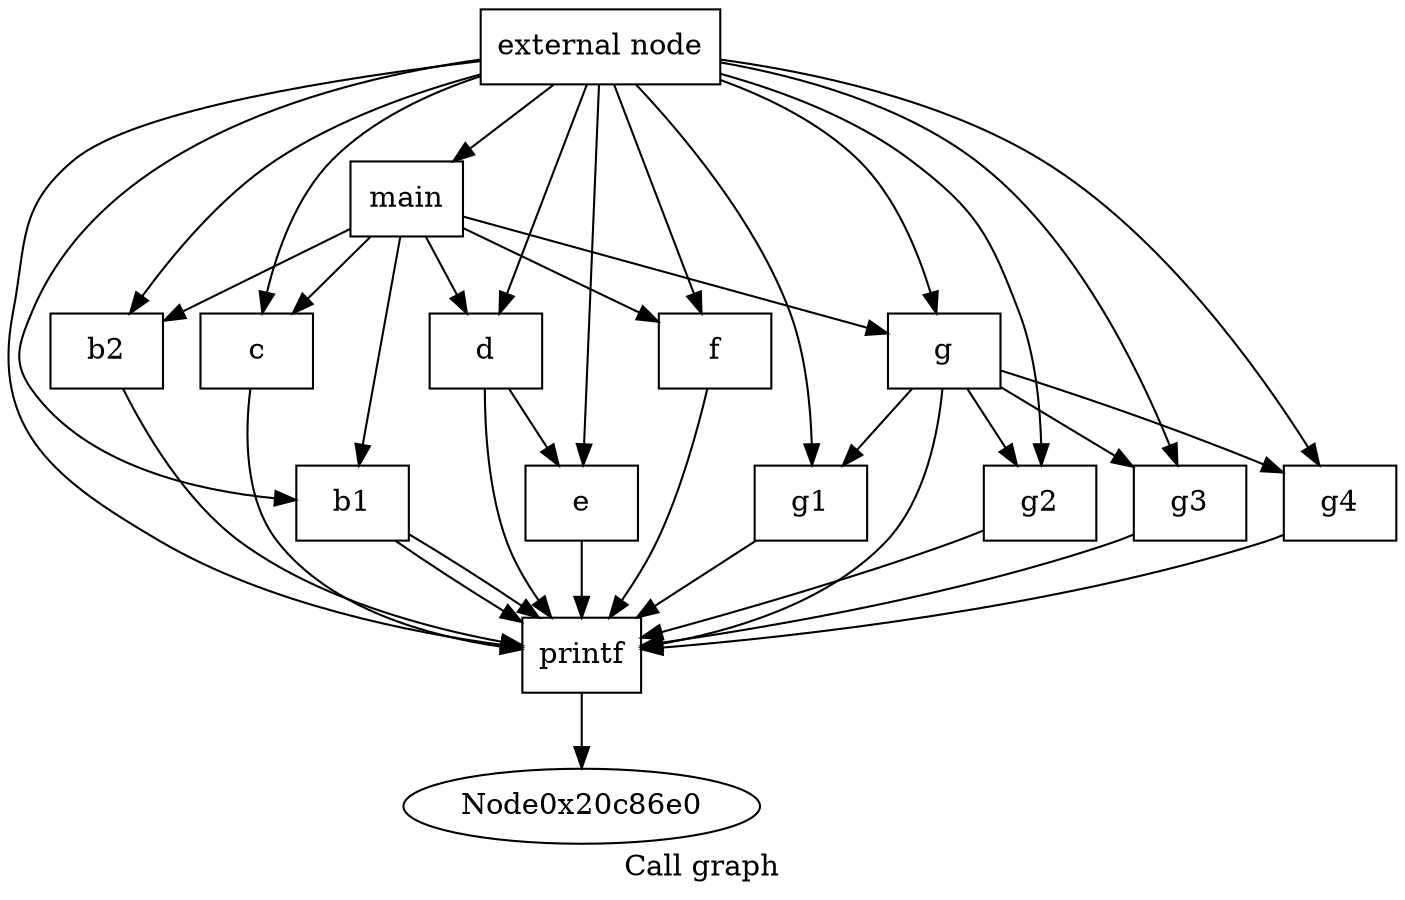 digraph "Call graph" {
	label="Call graph";

	Node0x20c86b0 [shape=record,label="{external node}"];
	Node0x20c86b0 -> Node0x20c8750;
	Node0x20c86b0 -> Node0x20c87f0;
	Node0x20c86b0 -> Node0x20c8820;
	Node0x20c86b0 -> Node0x20c8d10;
	Node0x20c86b0 -> Node0x20c8db0;
	Node0x20c86b0 -> Node0x20c8e50;
	Node0x20c86b0 -> Node0x20c8e80;
	Node0x20c86b0 -> Node0x20c8f60;
	Node0x20c86b0 -> Node0x20c9000;
	Node0x20c86b0 -> Node0x20c90a0;
	Node0x20c86b0 -> Node0x20c9140;
	Node0x20c86b0 -> Node0x20c91e0;
	Node0x20c86b0 -> Node0x20c9210;
	Node0x20c8750 [shape=record,label="{b1}"];
	Node0x20c8750 -> Node0x20c87f0;
	Node0x20c8750 -> Node0x20c87f0;
	Node0x20c87f0 [shape=record,label="{printf}"];
	Node0x20c87f0 -> Node0x20c86e0;
	Node0x20c8820 [shape=record,label="{b2}"];
	Node0x20c8820 -> Node0x20c87f0;
	Node0x20c8d10 [shape=record,label="{c}"];
	Node0x20c8d10 -> Node0x20c87f0;
	Node0x20c8db0 [shape=record,label="{e}"];
	Node0x20c8db0 -> Node0x20c87f0;
	Node0x20c8e50 [shape=record,label="{d}"];
	Node0x20c8e50 -> Node0x20c87f0;
	Node0x20c8e50 -> Node0x20c8db0;
	Node0x20c8e80 [shape=record,label="{f}"];
	Node0x20c8e80 -> Node0x20c87f0;
	Node0x20c8f60 [shape=record,label="{g1}"];
	Node0x20c8f60 -> Node0x20c87f0;
	Node0x20c9000 [shape=record,label="{g2}"];
	Node0x20c9000 -> Node0x20c87f0;
	Node0x20c90a0 [shape=record,label="{g3}"];
	Node0x20c90a0 -> Node0x20c87f0;
	Node0x20c9140 [shape=record,label="{g4}"];
	Node0x20c9140 -> Node0x20c87f0;
	Node0x20c91e0 [shape=record,label="{g}"];
	Node0x20c91e0 -> Node0x20c8f60;
	Node0x20c91e0 -> Node0x20c9000;
	Node0x20c91e0 -> Node0x20c90a0;
	Node0x20c91e0 -> Node0x20c9140;
	Node0x20c91e0 -> Node0x20c87f0;
	Node0x20c9210 [shape=record,label="{main}"];
	Node0x20c9210 -> Node0x20c8750;
	Node0x20c9210 -> Node0x20c8820;
	Node0x20c9210 -> Node0x20c8d10;
	Node0x20c9210 -> Node0x20c8e50;
	Node0x20c9210 -> Node0x20c8e80;
	Node0x20c9210 -> Node0x20c91e0;
}
